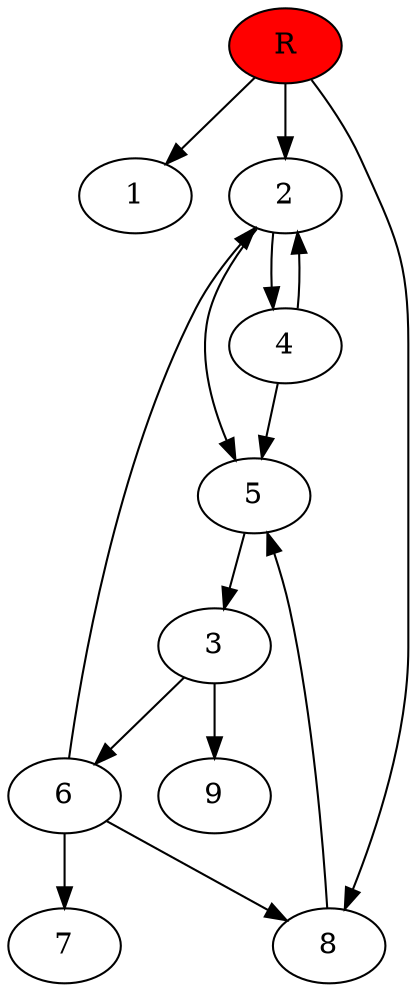digraph prb34640 {
	1
	2
	3
	4
	5
	6
	7
	8
	R [fillcolor="#ff0000" style=filled]
	2 -> 4
	2 -> 5
	3 -> 6
	3 -> 9
	4 -> 2
	4 -> 5
	5 -> 3
	6 -> 2
	6 -> 7
	6 -> 8
	8 -> 5
	R -> 1
	R -> 2
	R -> 8
}
